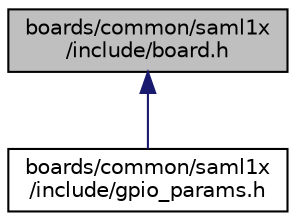 digraph "boards/common/saml1x/include/board.h"
{
 // LATEX_PDF_SIZE
  edge [fontname="Helvetica",fontsize="10",labelfontname="Helvetica",labelfontsize="10"];
  node [fontname="Helvetica",fontsize="10",shape=record];
  Node1 [label="boards/common/saml1x\l/include/board.h",height=0.2,width=0.4,color="black", fillcolor="grey75", style="filled", fontcolor="black",tooltip="Board specific definitions for the Microchip SAML10 & SAML11 Xplained Pro board."];
  Node1 -> Node2 [dir="back",color="midnightblue",fontsize="10",style="solid",fontname="Helvetica"];
  Node2 [label="boards/common/saml1x\l/include/gpio_params.h",height=0.2,width=0.4,color="black", fillcolor="white", style="filled",URL="$common_2saml1x_2include_2gpio__params_8h.html",tooltip="Board specific configuration of direct mapped GPIOs."];
}
